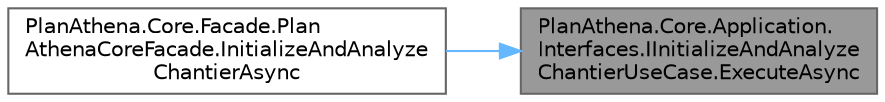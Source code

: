 digraph "PlanAthena.Core.Application.Interfaces.IInitializeAndAnalyzeChantierUseCase.ExecuteAsync"
{
 // LATEX_PDF_SIZE
  bgcolor="transparent";
  edge [fontname=Helvetica,fontsize=10,labelfontname=Helvetica,labelfontsize=10];
  node [fontname=Helvetica,fontsize=10,shape=box,height=0.2,width=0.4];
  rankdir="RL";
  Node1 [id="Node000001",label="PlanAthena.Core.Application.\lInterfaces.IInitializeAndAnalyze\lChantierUseCase.ExecuteAsync",height=0.2,width=0.4,color="gray40", fillcolor="grey60", style="filled", fontcolor="black",tooltip="Exécute le processus d'initialisation et d'analyse."];
  Node1 -> Node2 [id="edge1_Node000001_Node000002",dir="back",color="steelblue1",style="solid",tooltip=" "];
  Node2 [id="Node000002",label="PlanAthena.Core.Facade.Plan\lAthenaCoreFacade.InitializeAndAnalyze\lChantierAsync",height=0.2,width=0.4,color="grey40", fillcolor="white", style="filled",URL="$class_plan_athena_1_1_core_1_1_facade_1_1_plan_athena_core_facade.html#ace93e754cb90a954204d712c3ede88fb",tooltip="Point d'entrée pour initialiser, valider et effectuer une analyse préliminaire d'un chantier."];
}

